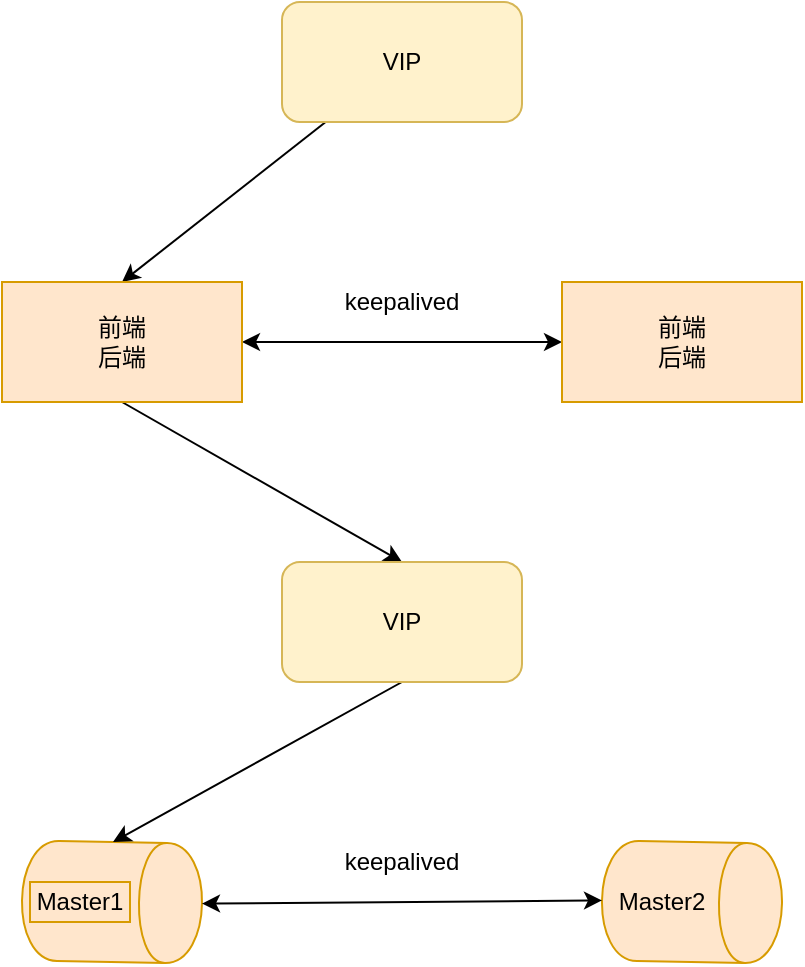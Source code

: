 <mxfile version="10.6.6" type="device"><diagram id="9Qqziap1AoFyOcXnAWk3" name="高可用方案"><mxGraphModel dx="1058" dy="808" grid="1" gridSize="10" guides="1" tooltips="1" connect="1" arrows="1" fold="1" page="1" pageScale="1" pageWidth="827" pageHeight="1169" math="0" shadow="0"><root><mxCell id="0"/><mxCell id="1" parent="0"/><mxCell id="GJXCL2dx4lQyv4wIowBr-14" style="edgeStyle=none;rounded=0;orthogonalLoop=1;jettySize=auto;html=1;entryX=0.5;entryY=0;entryDx=0;entryDy=0;" parent="1" source="GJXCL2dx4lQyv4wIowBr-1" target="GJXCL2dx4lQyv4wIowBr-2" edge="1"><mxGeometry relative="1" as="geometry"/></mxCell><mxCell id="GJXCL2dx4lQyv4wIowBr-1" value="VIP" style="rounded=1;whiteSpace=wrap;html=1;fillColor=#fff2cc;strokeColor=#d6b656;" parent="1" vertex="1"><mxGeometry x="340" y="60" width="120" height="60" as="geometry"/></mxCell><mxCell id="GJXCL2dx4lQyv4wIowBr-15" style="edgeStyle=none;rounded=0;orthogonalLoop=1;jettySize=auto;html=1;exitX=0.5;exitY=1;exitDx=0;exitDy=0;entryX=0.5;entryY=0;entryDx=0;entryDy=0;" parent="1" source="GJXCL2dx4lQyv4wIowBr-2" target="GJXCL2dx4lQyv4wIowBr-13" edge="1"><mxGeometry relative="1" as="geometry"/></mxCell><mxCell id="kfVO7_YRXn2PNPrFf4oF-1" style="edgeStyle=none;rounded=0;orthogonalLoop=1;jettySize=auto;html=1;exitX=1;exitY=0.5;exitDx=0;exitDy=0;entryX=0;entryY=0.5;entryDx=0;entryDy=0;startArrow=classic;startFill=1;endArrow=classic;endFill=1;" parent="1" source="GJXCL2dx4lQyv4wIowBr-2" target="GJXCL2dx4lQyv4wIowBr-3" edge="1"><mxGeometry relative="1" as="geometry"/></mxCell><mxCell id="GJXCL2dx4lQyv4wIowBr-2" value="前端&lt;br&gt;后端&lt;br&gt;" style="rounded=0;whiteSpace=wrap;html=1;fillColor=#ffe6cc;strokeColor=#d79b00;" parent="1" vertex="1"><mxGeometry x="200" y="200" width="120" height="60" as="geometry"/></mxCell><mxCell id="GJXCL2dx4lQyv4wIowBr-3" value="前端&lt;br&gt;后端&lt;br&gt;" style="rounded=0;whiteSpace=wrap;html=1;fillColor=#ffe6cc;strokeColor=#d79b00;" parent="1" vertex="1"><mxGeometry x="480" y="200" width="120" height="60" as="geometry"/></mxCell><mxCell id="GJXCL2dx4lQyv4wIowBr-7" value="" style="shape=cylinder;whiteSpace=wrap;html=1;boundedLbl=1;backgroundOutline=1;rotation=91;fillColor=#ffe6cc;strokeColor=#d79b00;" parent="1" vertex="1"><mxGeometry x="225" y="465" width="60" height="90" as="geometry"/></mxCell><mxCell id="GJXCL2dx4lQyv4wIowBr-9" value="" style="shape=cylinder;whiteSpace=wrap;html=1;boundedLbl=1;backgroundOutline=1;rotation=91;fillColor=#ffe6cc;strokeColor=#d79b00;" parent="1" vertex="1"><mxGeometry x="515" y="465" width="60" height="90" as="geometry"/></mxCell><mxCell id="GJXCL2dx4lQyv4wIowBr-10" value="keepalived" style="text;html=1;strokeColor=none;fillColor=none;align=center;verticalAlign=middle;whiteSpace=wrap;rounded=0;" parent="1" vertex="1"><mxGeometry x="380" y="480" width="40" height="20" as="geometry"/></mxCell><mxCell id="GJXCL2dx4lQyv4wIowBr-16" style="edgeStyle=none;rounded=0;orthogonalLoop=1;jettySize=auto;html=1;exitX=0.5;exitY=1;exitDx=0;exitDy=0;entryX=0;entryY=0.5;entryDx=0;entryDy=0;" parent="1" source="GJXCL2dx4lQyv4wIowBr-13" target="GJXCL2dx4lQyv4wIowBr-7" edge="1"><mxGeometry relative="1" as="geometry"><mxPoint x="260" y="490" as="targetPoint"/></mxGeometry></mxCell><mxCell id="GJXCL2dx4lQyv4wIowBr-13" value="VIP" style="rounded=1;whiteSpace=wrap;html=1;fillColor=#fff2cc;strokeColor=#d6b656;" parent="1" vertex="1"><mxGeometry x="340" y="340" width="120" height="60" as="geometry"/></mxCell><mxCell id="GJXCL2dx4lQyv4wIowBr-17" value="Master1" style="text;html=1;strokeColor=#d79b00;fillColor=#ffe6cc;align=center;verticalAlign=middle;whiteSpace=wrap;rounded=0;" parent="1" vertex="1"><mxGeometry x="214" y="500" width="50" height="20" as="geometry"/></mxCell><mxCell id="GJXCL2dx4lQyv4wIowBr-18" value="Master2" style="text;html=1;strokeColor=none;fillColor=none;align=center;verticalAlign=middle;whiteSpace=wrap;rounded=0;" parent="1" vertex="1"><mxGeometry x="510" y="500" width="40" height="20" as="geometry"/></mxCell><mxCell id="kfVO7_YRXn2PNPrFf4oF-2" value="keepalived" style="text;html=1;strokeColor=none;fillColor=none;align=center;verticalAlign=middle;whiteSpace=wrap;rounded=0;" parent="1" vertex="1"><mxGeometry x="380" y="200" width="40" height="20" as="geometry"/></mxCell><mxCell id="kfVO7_YRXn2PNPrFf4oF-4" value="" style="endArrow=classic;startArrow=classic;html=1;entryX=0.5;entryY=1;entryDx=0;entryDy=0;exitX=0.5;exitY=0;exitDx=0;exitDy=0;" parent="1" source="GJXCL2dx4lQyv4wIowBr-7" target="GJXCL2dx4lQyv4wIowBr-9" edge="1"><mxGeometry width="50" height="50" relative="1" as="geometry"><mxPoint x="360" y="570" as="sourcePoint"/><mxPoint x="410" y="520" as="targetPoint"/></mxGeometry></mxCell></root></mxGraphModel></diagram><diagram id="UMAE5Dxr7307Lp4zOByW" name="haproxy负载均衡"><mxGraphModel dx="1058" dy="1977" grid="1" gridSize="10" guides="1" tooltips="1" connect="1" arrows="1" fold="1" page="1" pageScale="1" pageWidth="827" pageHeight="1169" math="0" shadow="0"><root><mxCell id="xXXr85IP2hp209_jQNFR-0"/><mxCell id="xXXr85IP2hp209_jQNFR-1" parent="xXXr85IP2hp209_jQNFR-0"/><mxCell id="T1FNTEsO5I4BBH4kk6c3-12" style="edgeStyle=none;rounded=0;orthogonalLoop=1;jettySize=auto;html=1;exitX=0.5;exitY=1;exitDx=0;exitDy=0;entryX=0.433;entryY=0.017;entryDx=0;entryDy=0;entryPerimeter=0;startArrow=none;startFill=0;endArrow=classic;endFill=1;" parent="xXXr85IP2hp209_jQNFR-1" source="xXXr85IP2hp209_jQNFR-3" target="xXXr85IP2hp209_jQNFR-27" edge="1"><mxGeometry relative="1" as="geometry"/></mxCell><mxCell id="xXXr85IP2hp209_jQNFR-3" value="VIP" style="rounded=1;whiteSpace=wrap;html=1;fillColor=#fff2cc;strokeColor=#d6b656;" parent="xXXr85IP2hp209_jQNFR-1" vertex="1"><mxGeometry x="337" y="-428" width="120" height="60" as="geometry"/></mxCell><mxCell id="xXXr85IP2hp209_jQNFR-4" style="edgeStyle=none;rounded=0;orthogonalLoop=1;jettySize=auto;html=1;exitX=0.5;exitY=1;exitDx=0;exitDy=0;entryX=0.5;entryY=0;entryDx=0;entryDy=0;" parent="xXXr85IP2hp209_jQNFR-1" source="xXXr85IP2hp209_jQNFR-5" target="xXXr85IP2hp209_jQNFR-14" edge="1"><mxGeometry relative="1" as="geometry"/></mxCell><mxCell id="xXXr85IP2hp209_jQNFR-5" value="后端&lt;br&gt;" style="rounded=0;whiteSpace=wrap;html=1;fillColor=#ffe6cc;strokeColor=#d79b00;" parent="xXXr85IP2hp209_jQNFR-1" vertex="1"><mxGeometry x="192" y="345" width="120" height="60" as="geometry"/></mxCell><mxCell id="xXXr85IP2hp209_jQNFR-42" style="edgeStyle=none;rounded=0;orthogonalLoop=1;jettySize=auto;html=1;exitX=0.5;exitY=1;exitDx=0;exitDy=0;entryX=0.583;entryY=-0.017;entryDx=0;entryDy=0;entryPerimeter=0;startArrow=none;startFill=0;endArrow=classic;endFill=1;" parent="xXXr85IP2hp209_jQNFR-1" source="xXXr85IP2hp209_jQNFR-6" target="xXXr85IP2hp209_jQNFR-14" edge="1"><mxGeometry relative="1" as="geometry"/></mxCell><mxCell id="xXXr85IP2hp209_jQNFR-6" value="后端&lt;br&gt;" style="rounded=0;whiteSpace=wrap;html=1;fillColor=#ffe6cc;strokeColor=#d79b00;" parent="xXXr85IP2hp209_jQNFR-1" vertex="1"><mxGeometry x="481" y="345" width="120" height="60" as="geometry"/></mxCell><mxCell id="xXXr85IP2hp209_jQNFR-8" value="" style="shape=cylinder;whiteSpace=wrap;html=1;boundedLbl=1;backgroundOutline=1;rotation=91;fillColor=#e1d5e7;strokeColor=#9673a6;" parent="xXXr85IP2hp209_jQNFR-1" vertex="1"><mxGeometry x="223" y="588" width="60" height="80" as="geometry"/></mxCell><mxCell id="xXXr85IP2hp209_jQNFR-10" value="" style="shape=cylinder;whiteSpace=wrap;html=1;boundedLbl=1;backgroundOutline=1;rotation=91;fillColor=#e1d5e7;strokeColor=#9673a6;" parent="xXXr85IP2hp209_jQNFR-1" vertex="1"><mxGeometry x="503" y="588" width="60" height="80" as="geometry"/></mxCell><mxCell id="xXXr85IP2hp209_jQNFR-11" value="keepalived" style="text;html=1;strokeColor=none;fillColor=none;align=center;verticalAlign=middle;whiteSpace=wrap;rounded=0;" parent="xXXr85IP2hp209_jQNFR-1" vertex="1"><mxGeometry x="367" y="608" width="40" height="20" as="geometry"/></mxCell><mxCell id="xXXr85IP2hp209_jQNFR-13" style="edgeStyle=none;rounded=0;orthogonalLoop=1;jettySize=auto;html=1;exitX=0.5;exitY=1;exitDx=0;exitDy=0;entryX=-0.019;entryY=0.382;entryDx=0;entryDy=0;entryPerimeter=0;" parent="xXXr85IP2hp209_jQNFR-1" source="xXXr85IP2hp209_jQNFR-14" target="xXXr85IP2hp209_jQNFR-8" edge="1"><mxGeometry relative="1" as="geometry"><mxPoint x="259" y="608" as="targetPoint"/></mxGeometry></mxCell><mxCell id="xXXr85IP2hp209_jQNFR-14" value="VIP" style="rounded=1;whiteSpace=wrap;html=1;fillColor=#fff2cc;strokeColor=#d6b656;" parent="xXXr85IP2hp209_jQNFR-1" vertex="1"><mxGeometry x="339" y="458" width="120" height="60" as="geometry"/></mxCell><mxCell id="xXXr85IP2hp209_jQNFR-15" value="Master1" style="text;html=1;strokeColor=none;fillColor=none;align=center;verticalAlign=middle;whiteSpace=wrap;rounded=0;" parent="xXXr85IP2hp209_jQNFR-1" vertex="1"><mxGeometry x="223" y="618" width="40" height="20" as="geometry"/></mxCell><mxCell id="xXXr85IP2hp209_jQNFR-16" value="Master2" style="text;html=1;strokeColor=none;fillColor=none;align=center;verticalAlign=middle;whiteSpace=wrap;rounded=0;" parent="xXXr85IP2hp209_jQNFR-1" vertex="1"><mxGeometry x="503" y="618" width="40" height="20" as="geometry"/></mxCell><mxCell id="xXXr85IP2hp209_jQNFR-18" value="eureka" style="rounded=1;whiteSpace=wrap;html=1;" parent="xXXr85IP2hp209_jQNFR-1" vertex="1"><mxGeometry x="650" y="190" width="120" height="60" as="geometry"/></mxCell><mxCell id="xXXr85IP2hp209_jQNFR-19" value="eureka" style="rounded=1;whiteSpace=wrap;html=1;" parent="xXXr85IP2hp209_jQNFR-1" vertex="1"><mxGeometry x="10" y="190" width="120" height="60" as="geometry"/></mxCell><mxCell id="xXXr85IP2hp209_jQNFR-22" style="edgeStyle=none;rounded=0;orthogonalLoop=1;jettySize=auto;html=1;exitX=1;exitY=0.5;exitDx=0;exitDy=0;entryX=0;entryY=0.5;entryDx=0;entryDy=0;endArrow=classic;endFill=1;startArrow=classic;startFill=1;" parent="xXXr85IP2hp209_jQNFR-1" source="xXXr85IP2hp209_jQNFR-27" target="xXXr85IP2hp209_jQNFR-28" edge="1"><mxGeometry relative="1" as="geometry"><Array as="points"/></mxGeometry></mxCell><mxCell id="xXXr85IP2hp209_jQNFR-30" style="edgeStyle=none;rounded=0;orthogonalLoop=1;jettySize=auto;html=1;exitX=0.5;exitY=1;exitDx=0;exitDy=0;entryX=0.5;entryY=0;entryDx=0;entryDy=0;startArrow=none;startFill=0;endArrow=classic;endFill=1;" parent="xXXr85IP2hp209_jQNFR-1" source="xXXr85IP2hp209_jQNFR-20" target="xXXr85IP2hp209_jQNFR-5" edge="1"><mxGeometry relative="1" as="geometry"/></mxCell><mxCell id="xXXr85IP2hp209_jQNFR-31" style="edgeStyle=none;rounded=0;orthogonalLoop=1;jettySize=auto;html=1;exitX=0.5;exitY=1;exitDx=0;exitDy=0;entryX=0.5;entryY=0;entryDx=0;entryDy=0;startArrow=none;startFill=0;endArrow=classic;endFill=1;" parent="xXXr85IP2hp209_jQNFR-1" source="xXXr85IP2hp209_jQNFR-20" target="xXXr85IP2hp209_jQNFR-6" edge="1"><mxGeometry relative="1" as="geometry"/></mxCell><mxCell id="xXXr85IP2hp209_jQNFR-20" value="API 网关" style="rounded=1;whiteSpace=wrap;html=1;" parent="xXXr85IP2hp209_jQNFR-1" vertex="1"><mxGeometry x="190" y="190" width="120" height="60" as="geometry"/></mxCell><mxCell id="xXXr85IP2hp209_jQNFR-34" style="edgeStyle=none;rounded=0;orthogonalLoop=1;jettySize=auto;html=1;exitX=0.5;exitY=1;exitDx=0;exitDy=0;entryX=0.5;entryY=0;entryDx=0;entryDy=0;startArrow=none;startFill=0;endArrow=classic;endFill=1;" parent="xXXr85IP2hp209_jQNFR-1" source="xXXr85IP2hp209_jQNFR-21" target="xXXr85IP2hp209_jQNFR-5" edge="1"><mxGeometry relative="1" as="geometry"/></mxCell><mxCell id="xXXr85IP2hp209_jQNFR-35" style="edgeStyle=none;rounded=0;orthogonalLoop=1;jettySize=auto;html=1;entryX=0.5;entryY=0;entryDx=0;entryDy=0;startArrow=none;startFill=0;endArrow=classic;endFill=1;" parent="xXXr85IP2hp209_jQNFR-1" source="xXXr85IP2hp209_jQNFR-21" target="xXXr85IP2hp209_jQNFR-6" edge="1"><mxGeometry relative="1" as="geometry"/></mxCell><mxCell id="xXXr85IP2hp209_jQNFR-21" value="API 网关" style="rounded=1;whiteSpace=wrap;html=1;" parent="xXXr85IP2hp209_jQNFR-1" vertex="1"><mxGeometry x="482" y="190" width="120" height="60" as="geometry"/></mxCell><mxCell id="xXXr85IP2hp209_jQNFR-23" value="keepalived&lt;br&gt;" style="text;html=1;strokeColor=none;fillColor=none;align=center;verticalAlign=middle;whiteSpace=wrap;rounded=0;" parent="xXXr85IP2hp209_jQNFR-1" vertex="1"><mxGeometry x="384.5" y="-299" width="40" height="20" as="geometry"/></mxCell><mxCell id="T1FNTEsO5I4BBH4kk6c3-1" style="edgeStyle=none;rounded=0;orthogonalLoop=1;jettySize=auto;html=1;exitX=0.5;exitY=1;exitDx=0;exitDy=0;entryX=0.575;entryY=-0.017;entryDx=0;entryDy=0;entryPerimeter=0;startArrow=none;startFill=0;endArrow=classic;endFill=1;" parent="xXXr85IP2hp209_jQNFR-1" source="T1FNTEsO5I4BBH4kk6c3-5" target="xXXr85IP2hp209_jQNFR-20" edge="1"><mxGeometry relative="1" as="geometry"/></mxCell><mxCell id="T1FNTEsO5I4BBH4kk6c3-2" style="edgeStyle=none;rounded=0;orthogonalLoop=1;jettySize=auto;html=1;exitX=0.5;exitY=1;exitDx=0;exitDy=0;entryX=0.5;entryY=0;entryDx=0;entryDy=0;startArrow=none;startFill=0;endArrow=classic;endFill=1;" parent="xXXr85IP2hp209_jQNFR-1" source="T1FNTEsO5I4BBH4kk6c3-5" target="xXXr85IP2hp209_jQNFR-21" edge="1"><mxGeometry relative="1" as="geometry"/></mxCell><mxCell id="T1FNTEsO5I4BBH4kk6c3-11" style="edgeStyle=none;rounded=0;orthogonalLoop=1;jettySize=auto;html=1;exitX=0.5;exitY=1;exitDx=0;exitDy=0;entryX=0.5;entryY=0;entryDx=0;entryDy=0;startArrow=none;startFill=0;endArrow=classic;endFill=1;" parent="xXXr85IP2hp209_jQNFR-1" source="xXXr85IP2hp209_jQNFR-27" target="T1FNTEsO5I4BBH4kk6c3-9" edge="1"><mxGeometry relative="1" as="geometry"/></mxCell><mxCell id="xXXr85IP2hp209_jQNFR-27" value="前端页面" style="rounded=1;whiteSpace=wrap;html=1;" parent="xXXr85IP2hp209_jQNFR-1" vertex="1"><mxGeometry x="208" y="-299" width="120" height="60" as="geometry"/></mxCell><mxCell id="xXXr85IP2hp209_jQNFR-28" value="前端页面" style="rounded=1;whiteSpace=wrap;html=1;" parent="xXXr85IP2hp209_jQNFR-1" vertex="1"><mxGeometry x="481" y="-299" width="120" height="60" as="geometry"/></mxCell><mxCell id="T1FNTEsO5I4BBH4kk6c3-0" value="" style="endArrow=classic;startArrow=classic;html=1;exitX=0.5;exitY=0;exitDx=0;exitDy=0;entryX=0.5;entryY=1;entryDx=0;entryDy=0;" parent="xXXr85IP2hp209_jQNFR-1" source="xXXr85IP2hp209_jQNFR-8" target="xXXr85IP2hp209_jQNFR-10" edge="1"><mxGeometry width="50" height="50" relative="1" as="geometry"><mxPoint x="440" y="690" as="sourcePoint"/><mxPoint x="490" y="640" as="targetPoint"/></mxGeometry></mxCell><mxCell id="T1FNTEsO5I4BBH4kk6c3-3" value="redis" style="rounded=1;whiteSpace=wrap;html=1;" parent="xXXr85IP2hp209_jQNFR-1" vertex="1"><mxGeometry x="10" y="345" width="120" height="60" as="geometry"/></mxCell><mxCell id="T1FNTEsO5I4BBH4kk6c3-4" value="redis" style="rounded=1;whiteSpace=wrap;html=1;" parent="xXXr85IP2hp209_jQNFR-1" vertex="1"><mxGeometry x="650" y="340" width="120" height="60" as="geometry"/></mxCell><mxCell id="T1FNTEsO5I4BBH4kk6c3-5" value="Haproxy" style="rounded=1;whiteSpace=wrap;html=1;" parent="xXXr85IP2hp209_jQNFR-1" vertex="1"><mxGeometry x="201" width="120" height="60" as="geometry"/></mxCell><mxCell id="T1FNTEsO5I4BBH4kk6c3-6" value="Haproxy" style="rounded=1;whiteSpace=wrap;html=1;" parent="xXXr85IP2hp209_jQNFR-1" vertex="1"><mxGeometry x="481" width="120" height="60" as="geometry"/></mxCell><mxCell id="T1FNTEsO5I4BBH4kk6c3-7" style="edgeStyle=none;rounded=0;orthogonalLoop=1;jettySize=auto;html=1;entryX=0;entryY=0.5;entryDx=0;entryDy=0;endArrow=classic;endFill=1;startArrow=classic;startFill=1;" parent="xXXr85IP2hp209_jQNFR-1" target="T1FNTEsO5I4BBH4kk6c3-6" edge="1"><mxGeometry relative="1" as="geometry"><mxPoint x="320" y="30" as="sourcePoint"/><mxPoint x="475.5" y="27" as="targetPoint"/><Array as="points"/></mxGeometry></mxCell><mxCell id="T1FNTEsO5I4BBH4kk6c3-8" value="keepalived&lt;br&gt;" style="text;html=1;strokeColor=none;fillColor=none;align=center;verticalAlign=middle;whiteSpace=wrap;rounded=0;" parent="xXXr85IP2hp209_jQNFR-1" vertex="1"><mxGeometry x="378.5" y="10" width="40" height="20" as="geometry"/></mxCell><mxCell id="T1FNTEsO5I4BBH4kk6c3-10" style="edgeStyle=none;rounded=0;orthogonalLoop=1;jettySize=auto;html=1;exitX=0.5;exitY=1;exitDx=0;exitDy=0;entryX=0.5;entryY=0;entryDx=0;entryDy=0;startArrow=none;startFill=0;endArrow=classic;endFill=1;" parent="xXXr85IP2hp209_jQNFR-1" source="T1FNTEsO5I4BBH4kk6c3-9" target="T1FNTEsO5I4BBH4kk6c3-5" edge="1"><mxGeometry relative="1" as="geometry"/></mxCell><mxCell id="T1FNTEsO5I4BBH4kk6c3-9" value="VIP" style="rounded=1;whiteSpace=wrap;html=1;fillColor=#fff2cc;strokeColor=#d6b656;" parent="xXXr85IP2hp209_jQNFR-1" vertex="1"><mxGeometry x="337" y="-141" width="120" height="60" as="geometry"/></mxCell></root></mxGraphModel></diagram><diagram id="p4Pqe8L_fxrPJxCI-QPV" name="nginx负载均衡"><mxGraphModel dx="1058" dy="1977" grid="1" gridSize="10" guides="1" tooltips="1" connect="1" arrows="1" fold="1" page="1" pageScale="1" pageWidth="827" pageHeight="1169" math="0" shadow="0"><root><mxCell id="QeZGUpZMmeGAhgQo4BRq-0"/><mxCell id="QeZGUpZMmeGAhgQo4BRq-1" parent="QeZGUpZMmeGAhgQo4BRq-0"/><mxCell id="BzM8QhCTlHccWZi-o2HI-0" style="edgeStyle=none;rounded=0;orthogonalLoop=1;jettySize=auto;html=1;exitX=0.5;exitY=1;exitDx=0;exitDy=0;entryX=0.433;entryY=0.017;entryDx=0;entryDy=0;entryPerimeter=0;startArrow=none;startFill=0;endArrow=classic;endFill=1;" parent="QeZGUpZMmeGAhgQo4BRq-1" source="BzM8QhCTlHccWZi-o2HI-1" target="BzM8QhCTlHccWZi-o2HI-26" edge="1"><mxGeometry relative="1" as="geometry"/></mxCell><mxCell id="BzM8QhCTlHccWZi-o2HI-1" value="VIP" style="rounded=1;whiteSpace=wrap;html=1;fillColor=#fff2cc;strokeColor=#d6b656;" parent="QeZGUpZMmeGAhgQo4BRq-1" vertex="1"><mxGeometry x="331.5" y="-130" width="120" height="60" as="geometry"/></mxCell><mxCell id="BzM8QhCTlHccWZi-o2HI-2" style="edgeStyle=none;rounded=0;orthogonalLoop=1;jettySize=auto;html=1;exitX=0.5;exitY=1;exitDx=0;exitDy=0;entryX=0.5;entryY=0;entryDx=0;entryDy=0;" parent="QeZGUpZMmeGAhgQo4BRq-1" source="BzM8QhCTlHccWZi-o2HI-3" target="BzM8QhCTlHccWZi-o2HI-10" edge="1"><mxGeometry relative="1" as="geometry"/></mxCell><mxCell id="-ZtAH2B8znwevIMnljii-1" style="edgeStyle=orthogonalEdgeStyle;rounded=0;orthogonalLoop=1;jettySize=auto;html=1;exitX=0;exitY=0.5;exitDx=0;exitDy=0;entryX=1;entryY=0.5;entryDx=0;entryDy=0;" edge="1" parent="QeZGUpZMmeGAhgQo4BRq-1" source="BzM8QhCTlHccWZi-o2HI-3" target="-ZtAH2B8znwevIMnljii-0"><mxGeometry relative="1" as="geometry"/></mxCell><mxCell id="-ZtAH2B8znwevIMnljii-2" value="Feign" style="text;html=1;resizable=0;points=[];align=center;verticalAlign=middle;labelBackgroundColor=#ffffff;" vertex="1" connectable="0" parent="-ZtAH2B8znwevIMnljii-1"><mxGeometry x="0.12" y="-1" relative="1" as="geometry"><mxPoint as="offset"/></mxGeometry></mxCell><mxCell id="BzM8QhCTlHccWZi-o2HI-3" value="后端&lt;br&gt;" style="rounded=0;whiteSpace=wrap;html=1;fillColor=#ffe6cc;strokeColor=#d79b00;" parent="QeZGUpZMmeGAhgQo4BRq-1" vertex="1"><mxGeometry x="192" y="345" width="120" height="60" as="geometry"/></mxCell><mxCell id="BzM8QhCTlHccWZi-o2HI-4" style="edgeStyle=none;rounded=0;orthogonalLoop=1;jettySize=auto;html=1;exitX=0.5;exitY=1;exitDx=0;exitDy=0;entryX=0.583;entryY=-0.017;entryDx=0;entryDy=0;entryPerimeter=0;startArrow=none;startFill=0;endArrow=classic;endFill=1;" parent="QeZGUpZMmeGAhgQo4BRq-1" source="BzM8QhCTlHccWZi-o2HI-5" target="BzM8QhCTlHccWZi-o2HI-10" edge="1"><mxGeometry relative="1" as="geometry"/></mxCell><mxCell id="-ZtAH2B8znwevIMnljii-4" style="edgeStyle=orthogonalEdgeStyle;rounded=0;orthogonalLoop=1;jettySize=auto;html=1;exitX=1;exitY=0.5;exitDx=0;exitDy=0;entryX=0;entryY=0.5;entryDx=0;entryDy=0;" edge="1" parent="QeZGUpZMmeGAhgQo4BRq-1" source="BzM8QhCTlHccWZi-o2HI-5" target="-ZtAH2B8znwevIMnljii-3"><mxGeometry relative="1" as="geometry"/></mxCell><mxCell id="-ZtAH2B8znwevIMnljii-5" value="Feign" style="text;html=1;resizable=0;points=[];align=center;verticalAlign=middle;labelBackgroundColor=#ffffff;" vertex="1" connectable="0" parent="-ZtAH2B8znwevIMnljii-4"><mxGeometry x="0.21" y="2" relative="1" as="geometry"><mxPoint x="2" y="-8" as="offset"/></mxGeometry></mxCell><mxCell id="BzM8QhCTlHccWZi-o2HI-5" value="后端&lt;br&gt;" style="rounded=0;whiteSpace=wrap;html=1;fillColor=#ffe6cc;strokeColor=#d79b00;" parent="QeZGUpZMmeGAhgQo4BRq-1" vertex="1"><mxGeometry x="481" y="345" width="120" height="60" as="geometry"/></mxCell><mxCell id="BzM8QhCTlHccWZi-o2HI-6" value="" style="shape=cylinder;whiteSpace=wrap;html=1;boundedLbl=1;backgroundOutline=1;rotation=91;fillColor=#e1d5e7;strokeColor=#9673a6;" parent="QeZGUpZMmeGAhgQo4BRq-1" vertex="1"><mxGeometry x="223" y="588" width="60" height="80" as="geometry"/></mxCell><mxCell id="BzM8QhCTlHccWZi-o2HI-7" value="" style="shape=cylinder;whiteSpace=wrap;html=1;boundedLbl=1;backgroundOutline=1;rotation=91;fillColor=#e1d5e7;strokeColor=#9673a6;" parent="QeZGUpZMmeGAhgQo4BRq-1" vertex="1"><mxGeometry x="503" y="588" width="60" height="80" as="geometry"/></mxCell><mxCell id="BzM8QhCTlHccWZi-o2HI-8" value="keepalived" style="text;html=1;strokeColor=none;fillColor=none;align=center;verticalAlign=middle;whiteSpace=wrap;rounded=0;" parent="QeZGUpZMmeGAhgQo4BRq-1" vertex="1"><mxGeometry x="367" y="608" width="40" height="20" as="geometry"/></mxCell><mxCell id="BzM8QhCTlHccWZi-o2HI-9" style="edgeStyle=none;rounded=0;orthogonalLoop=1;jettySize=auto;html=1;exitX=0.5;exitY=1;exitDx=0;exitDy=0;entryX=-0.019;entryY=0.382;entryDx=0;entryDy=0;entryPerimeter=0;" parent="QeZGUpZMmeGAhgQo4BRq-1" source="BzM8QhCTlHccWZi-o2HI-10" target="BzM8QhCTlHccWZi-o2HI-6" edge="1"><mxGeometry relative="1" as="geometry"><mxPoint x="259" y="608" as="targetPoint"/></mxGeometry></mxCell><mxCell id="BzM8QhCTlHccWZi-o2HI-10" value="VIP" style="rounded=1;whiteSpace=wrap;html=1;fillColor=#fff2cc;strokeColor=#d6b656;" parent="QeZGUpZMmeGAhgQo4BRq-1" vertex="1"><mxGeometry x="339" y="458" width="120" height="60" as="geometry"/></mxCell><mxCell id="BzM8QhCTlHccWZi-o2HI-11" value="Master1" style="text;html=1;strokeColor=none;fillColor=none;align=center;verticalAlign=middle;whiteSpace=wrap;rounded=0;" parent="QeZGUpZMmeGAhgQo4BRq-1" vertex="1"><mxGeometry x="223" y="618" width="40" height="20" as="geometry"/></mxCell><mxCell id="BzM8QhCTlHccWZi-o2HI-12" value="Master2" style="text;html=1;strokeColor=none;fillColor=none;align=center;verticalAlign=middle;whiteSpace=wrap;rounded=0;" parent="QeZGUpZMmeGAhgQo4BRq-1" vertex="1"><mxGeometry x="503" y="618" width="40" height="20" as="geometry"/></mxCell><mxCell id="BzM8QhCTlHccWZi-o2HI-13" value="eureka" style="rounded=1;whiteSpace=wrap;html=1;" parent="QeZGUpZMmeGAhgQo4BRq-1" vertex="1"><mxGeometry x="650" y="190" width="120" height="60" as="geometry"/></mxCell><mxCell id="BzM8QhCTlHccWZi-o2HI-14" value="eureka" style="rounded=1;whiteSpace=wrap;html=1;" parent="QeZGUpZMmeGAhgQo4BRq-1" vertex="1"><mxGeometry x="10" y="190" width="120" height="60" as="geometry"/></mxCell><mxCell id="BzM8QhCTlHccWZi-o2HI-15" style="edgeStyle=none;rounded=0;orthogonalLoop=1;jettySize=auto;html=1;exitX=1;exitY=0.5;exitDx=0;exitDy=0;entryX=0;entryY=0.5;entryDx=0;entryDy=0;endArrow=classic;endFill=1;startArrow=classic;startFill=1;" parent="QeZGUpZMmeGAhgQo4BRq-1" source="BzM8QhCTlHccWZi-o2HI-26" target="BzM8QhCTlHccWZi-o2HI-27" edge="1"><mxGeometry relative="1" as="geometry"><Array as="points"/></mxGeometry></mxCell><mxCell id="BzM8QhCTlHccWZi-o2HI-16" style="edgeStyle=none;rounded=0;orthogonalLoop=1;jettySize=auto;html=1;exitX=0.5;exitY=1;exitDx=0;exitDy=0;entryX=0.5;entryY=0;entryDx=0;entryDy=0;startArrow=none;startFill=0;endArrow=classic;endFill=1;" parent="QeZGUpZMmeGAhgQo4BRq-1" source="BzM8QhCTlHccWZi-o2HI-18" target="BzM8QhCTlHccWZi-o2HI-3" edge="1"><mxGeometry relative="1" as="geometry"/></mxCell><mxCell id="BzM8QhCTlHccWZi-o2HI-17" style="edgeStyle=none;rounded=0;orthogonalLoop=1;jettySize=auto;html=1;exitX=0.5;exitY=1;exitDx=0;exitDy=0;entryX=0.5;entryY=0;entryDx=0;entryDy=0;startArrow=none;startFill=0;endArrow=classic;endFill=1;" parent="QeZGUpZMmeGAhgQo4BRq-1" source="BzM8QhCTlHccWZi-o2HI-18" target="BzM8QhCTlHccWZi-o2HI-5" edge="1"><mxGeometry relative="1" as="geometry"/></mxCell><mxCell id="BzM8QhCTlHccWZi-o2HI-18" value="API 网关" style="rounded=1;whiteSpace=wrap;html=1;" parent="QeZGUpZMmeGAhgQo4BRq-1" vertex="1"><mxGeometry x="190" y="190" width="120" height="60" as="geometry"/></mxCell><mxCell id="BzM8QhCTlHccWZi-o2HI-19" style="edgeStyle=none;rounded=0;orthogonalLoop=1;jettySize=auto;html=1;exitX=0.5;exitY=1;exitDx=0;exitDy=0;entryX=0.5;entryY=0;entryDx=0;entryDy=0;startArrow=none;startFill=0;endArrow=classic;endFill=1;" parent="QeZGUpZMmeGAhgQo4BRq-1" source="BzM8QhCTlHccWZi-o2HI-21" target="BzM8QhCTlHccWZi-o2HI-3" edge="1"><mxGeometry relative="1" as="geometry"/></mxCell><mxCell id="BzM8QhCTlHccWZi-o2HI-20" style="edgeStyle=none;rounded=0;orthogonalLoop=1;jettySize=auto;html=1;entryX=0.5;entryY=0;entryDx=0;entryDy=0;startArrow=none;startFill=0;endArrow=classic;endFill=1;" parent="QeZGUpZMmeGAhgQo4BRq-1" source="BzM8QhCTlHccWZi-o2HI-21" target="BzM8QhCTlHccWZi-o2HI-5" edge="1"><mxGeometry relative="1" as="geometry"/></mxCell><mxCell id="BzM8QhCTlHccWZi-o2HI-21" value="API 网关" style="rounded=1;whiteSpace=wrap;html=1;" parent="QeZGUpZMmeGAhgQo4BRq-1" vertex="1"><mxGeometry x="482" y="190" width="120" height="60" as="geometry"/></mxCell><mxCell id="BzM8QhCTlHccWZi-o2HI-22" value="keepalived&lt;br&gt;" style="text;html=1;strokeColor=none;fillColor=none;align=center;verticalAlign=middle;whiteSpace=wrap;rounded=0;" parent="QeZGUpZMmeGAhgQo4BRq-1" vertex="1"><mxGeometry x="379" y="-1" width="40" height="20" as="geometry"/></mxCell><mxCell id="BzM8QhCTlHccWZi-o2HI-23" style="edgeStyle=none;rounded=0;orthogonalLoop=1;jettySize=auto;html=1;exitX=0.5;exitY=1;exitDx=0;exitDy=0;entryX=0.575;entryY=-0.017;entryDx=0;entryDy=0;entryPerimeter=0;startArrow=none;startFill=0;endArrow=classic;endFill=1;" parent="QeZGUpZMmeGAhgQo4BRq-1" target="BzM8QhCTlHccWZi-o2HI-18" edge="1"><mxGeometry relative="1" as="geometry"><mxPoint x="261" y="60" as="sourcePoint"/></mxGeometry></mxCell><mxCell id="BzM8QhCTlHccWZi-o2HI-24" style="edgeStyle=none;rounded=0;orthogonalLoop=1;jettySize=auto;html=1;exitX=0.5;exitY=1;exitDx=0;exitDy=0;entryX=0.5;entryY=0;entryDx=0;entryDy=0;startArrow=none;startFill=0;endArrow=classic;endFill=1;" parent="QeZGUpZMmeGAhgQo4BRq-1" target="BzM8QhCTlHccWZi-o2HI-21" edge="1"><mxGeometry relative="1" as="geometry"><mxPoint x="261" y="60" as="sourcePoint"/></mxGeometry></mxCell><mxCell id="BzM8QhCTlHccWZi-o2HI-26" value="nginx&lt;br&gt;&lt;br&gt;前端页面" style="rounded=1;whiteSpace=wrap;html=1;" parent="QeZGUpZMmeGAhgQo4BRq-1" vertex="1"><mxGeometry x="202.5" y="-1" width="120" height="60" as="geometry"/></mxCell><mxCell id="BzM8QhCTlHccWZi-o2HI-27" value="nginx&lt;br&gt;&lt;br&gt;前端页面" style="rounded=1;whiteSpace=wrap;html=1;" parent="QeZGUpZMmeGAhgQo4BRq-1" vertex="1"><mxGeometry x="475.5" y="-1" width="120" height="60" as="geometry"/></mxCell><mxCell id="BzM8QhCTlHccWZi-o2HI-28" value="" style="endArrow=classic;startArrow=classic;html=1;exitX=0.5;exitY=0;exitDx=0;exitDy=0;entryX=0.5;entryY=1;entryDx=0;entryDy=0;" parent="QeZGUpZMmeGAhgQo4BRq-1" source="BzM8QhCTlHccWZi-o2HI-6" target="BzM8QhCTlHccWZi-o2HI-7" edge="1"><mxGeometry width="50" height="50" relative="1" as="geometry"><mxPoint x="440" y="690" as="sourcePoint"/><mxPoint x="490" y="640" as="targetPoint"/></mxGeometry></mxCell><mxCell id="BzM8QhCTlHccWZi-o2HI-29" value="redis" style="rounded=1;whiteSpace=wrap;html=1;" parent="QeZGUpZMmeGAhgQo4BRq-1" vertex="1"><mxGeometry x="10" y="345" width="120" height="60" as="geometry"/></mxCell><mxCell id="BzM8QhCTlHccWZi-o2HI-30" value="redis" style="rounded=1;whiteSpace=wrap;html=1;" parent="QeZGUpZMmeGAhgQo4BRq-1" vertex="1"><mxGeometry x="650" y="340" width="120" height="60" as="geometry"/></mxCell><mxCell id="-ZtAH2B8znwevIMnljii-0" value="其他后端服务" style="rounded=1;whiteSpace=wrap;html=1;fillColor=#fff2cc;strokeColor=#d6b656;" vertex="1" parent="QeZGUpZMmeGAhgQo4BRq-1"><mxGeometry x="10" y="458" width="120" height="60" as="geometry"/></mxCell><mxCell id="-ZtAH2B8znwevIMnljii-3" value="其他后端服务" style="rounded=1;whiteSpace=wrap;html=1;fillColor=#fff2cc;strokeColor=#d6b656;" vertex="1" parent="QeZGUpZMmeGAhgQo4BRq-1"><mxGeometry x="650" y="458" width="120" height="60" as="geometry"/></mxCell></root></mxGraphModel></diagram><diagram id="tuOsJZXiRcqQ16O-99QX" name="数据库高可靠读写分离"><mxGraphModel dx="1058" dy="808" grid="1" gridSize="10" guides="1" tooltips="1" connect="1" arrows="1" fold="1" page="1" pageScale="1" pageWidth="827" pageHeight="1169" math="0" shadow="0"><root><mxCell id="nQBPZL-b-jrpqj4zk1q3-0"/><mxCell id="nQBPZL-b-jrpqj4zk1q3-1" parent="nQBPZL-b-jrpqj4zk1q3-0"/><mxCell id="nQBPZL-b-jrpqj4zk1q3-2" style="edgeStyle=none;rounded=0;orthogonalLoop=1;jettySize=auto;html=1;exitX=1;exitY=0.5;exitDx=0;exitDy=0;entryX=0;entryY=0.5;entryDx=0;entryDy=0;" parent="nQBPZL-b-jrpqj4zk1q3-1" source="nQBPZL-b-jrpqj4zk1q3-3" target="nQBPZL-b-jrpqj4zk1q3-8" edge="1"><mxGeometry relative="1" as="geometry"/></mxCell><mxCell id="nQBPZL-b-jrpqj4zk1q3-3" value="service" style="rounded=1;whiteSpace=wrap;html=1;fillColor=#fff2cc;strokeColor=#d6b656;" parent="nQBPZL-b-jrpqj4zk1q3-1" vertex="1"><mxGeometry x="240" y="92" width="120" height="60" as="geometry"/></mxCell><mxCell id="nQBPZL-b-jrpqj4zk1q3-4" style="edgeStyle=none;rounded=0;orthogonalLoop=1;jettySize=auto;html=1;exitX=1;exitY=0.5;exitDx=0;exitDy=0;entryX=0;entryY=0.625;entryDx=0;entryDy=0;entryPerimeter=0;" parent="nQBPZL-b-jrpqj4zk1q3-1" source="nQBPZL-b-jrpqj4zk1q3-6" target="nQBPZL-b-jrpqj4zk1q3-8" edge="1"><mxGeometry relative="1" as="geometry"/></mxCell><mxCell id="nQBPZL-b-jrpqj4zk1q3-5" value="write" style="text;html=1;resizable=0;points=[];align=center;verticalAlign=middle;labelBackgroundColor=#ffffff;" parent="nQBPZL-b-jrpqj4zk1q3-4" vertex="1" connectable="0"><mxGeometry x="-0.18" y="2" relative="1" as="geometry"><mxPoint y="1" as="offset"/></mxGeometry></mxCell><mxCell id="nQBPZL-b-jrpqj4zk1q3-6" value="service" style="rounded=1;whiteSpace=wrap;html=1;fillColor=#fff2cc;strokeColor=#d6b656;" parent="nQBPZL-b-jrpqj4zk1q3-1" vertex="1"><mxGeometry x="240" y="285" width="120" height="60" as="geometry"/></mxCell><mxCell id="nQBPZL-b-jrpqj4zk1q3-7" value="" style="rounded=0;whiteSpace=wrap;html=1;fillColor=none;" parent="nQBPZL-b-jrpqj4zk1q3-1" vertex="1"><mxGeometry x="530" y="60" width="120" height="360" as="geometry"/></mxCell><mxCell id="nQBPZL-b-jrpqj4zk1q3-8" value="master" style="shape=cylinder;whiteSpace=wrap;html=1;boundedLbl=1;backgroundOutline=1;fillColor=#ffe6cc;strokeColor=#d79b00;" parent="nQBPZL-b-jrpqj4zk1q3-1" vertex="1"><mxGeometry x="560" y="80" width="60" height="80" as="geometry"/></mxCell><mxCell id="nQBPZL-b-jrpqj4zk1q3-9" style="edgeStyle=none;rounded=0;orthogonalLoop=1;jettySize=auto;html=1;exitX=0;exitY=0.5;exitDx=0;exitDy=0;entryX=1;entryY=0.5;entryDx=0;entryDy=0;" parent="nQBPZL-b-jrpqj4zk1q3-1" source="nQBPZL-b-jrpqj4zk1q3-12" target="nQBPZL-b-jrpqj4zk1q3-6" edge="1"><mxGeometry relative="1" as="geometry"/></mxCell><mxCell id="nQBPZL-b-jrpqj4zk1q3-10" style="edgeStyle=none;rounded=0;orthogonalLoop=1;jettySize=auto;html=1;exitX=0;exitY=0.3;exitDx=0;exitDy=0;entryX=1;entryY=0.75;entryDx=0;entryDy=0;" parent="nQBPZL-b-jrpqj4zk1q3-1" source="nQBPZL-b-jrpqj4zk1q3-12" target="nQBPZL-b-jrpqj4zk1q3-3" edge="1"><mxGeometry relative="1" as="geometry"/></mxCell><mxCell id="nQBPZL-b-jrpqj4zk1q3-11" value="read" style="text;html=1;resizable=0;points=[];align=center;verticalAlign=middle;labelBackgroundColor=#ffffff;" parent="nQBPZL-b-jrpqj4zk1q3-10" vertex="1" connectable="0"><mxGeometry x="-0.246" y="-3" relative="1" as="geometry"><mxPoint as="offset"/></mxGeometry></mxCell><mxCell id="nQBPZL-b-jrpqj4zk1q3-12" value="slave" style="shape=cylinder;whiteSpace=wrap;html=1;boundedLbl=1;backgroundOutline=1;fillColor=#ffe6cc;strokeColor=#d79b00;" parent="nQBPZL-b-jrpqj4zk1q3-1" vertex="1"><mxGeometry x="560" y="280" width="60" height="80" as="geometry"/></mxCell><mxCell id="nQBPZL-b-jrpqj4zk1q3-13" value="write" style="text;html=1;resizable=0;points=[];autosize=1;align=left;verticalAlign=top;spacingTop=-4;" parent="nQBPZL-b-jrpqj4zk1q3-1" vertex="1"><mxGeometry x="441" y="142" width="40" height="20" as="geometry"/></mxCell><mxCell id="nQBPZL-b-jrpqj4zk1q3-14" value="read" style="text;html=1;resizable=0;points=[];autosize=1;align=left;verticalAlign=top;spacingTop=-4;" parent="nQBPZL-b-jrpqj4zk1q3-1" vertex="1"><mxGeometry x="443" y="311" width="40" height="20" as="geometry"/></mxCell></root></mxGraphModel></diagram><diagram id="PBrxe6nRGYP6xCjg_BDE" name="数据库高可靠"><mxGraphModel dx="1394" dy="824" grid="1" gridSize="10" guides="1" tooltips="1" connect="1" arrows="1" fold="1" page="1" pageScale="1" pageWidth="827" pageHeight="1169" math="0" shadow="0"><root><mxCell id="YjeTziVmHIDWejkSx9Ho-0"/><mxCell id="YjeTziVmHIDWejkSx9Ho-1" parent="YjeTziVmHIDWejkSx9Ho-0"/><mxCell id="oOaVxEPII0sStZtDQGsK-0" style="edgeStyle=none;rounded=0;orthogonalLoop=1;jettySize=auto;html=1;exitX=1;exitY=0.5;exitDx=0;exitDy=0;entryX=0;entryY=0.5;entryDx=0;entryDy=0;" edge="1" parent="YjeTziVmHIDWejkSx9Ho-1" source="oOaVxEPII0sStZtDQGsK-1" target="oOaVxEPII0sStZtDQGsK-7"><mxGeometry relative="1" as="geometry"/></mxCell><mxCell id="oOaVxEPII0sStZtDQGsK-1" value="service" style="rounded=1;whiteSpace=wrap;html=1;fillColor=#fff2cc;strokeColor=#d6b656;" vertex="1" parent="YjeTziVmHIDWejkSx9Ho-1"><mxGeometry x="240" y="92" width="120" height="60" as="geometry"/></mxCell><mxCell id="oOaVxEPII0sStZtDQGsK-2" style="edgeStyle=none;rounded=0;orthogonalLoop=1;jettySize=auto;html=1;exitX=1;exitY=0.5;exitDx=0;exitDy=0;entryX=0;entryY=0.625;entryDx=0;entryDy=0;entryPerimeter=0;" edge="1" parent="YjeTziVmHIDWejkSx9Ho-1" source="oOaVxEPII0sStZtDQGsK-4" target="oOaVxEPII0sStZtDQGsK-7"><mxGeometry relative="1" as="geometry"/></mxCell><mxCell id="oOaVxEPII0sStZtDQGsK-3" value="write" style="text;html=1;resizable=0;points=[];align=center;verticalAlign=middle;labelBackgroundColor=#ffffff;" vertex="1" connectable="0" parent="oOaVxEPII0sStZtDQGsK-2"><mxGeometry x="-0.18" y="2" relative="1" as="geometry"><mxPoint y="1" as="offset"/></mxGeometry></mxCell><mxCell id="oOaVxEPII0sStZtDQGsK-4" value="service" style="rounded=1;whiteSpace=wrap;html=1;fillColor=#fff2cc;strokeColor=#d6b656;" vertex="1" parent="YjeTziVmHIDWejkSx9Ho-1"><mxGeometry x="240" y="285" width="120" height="60" as="geometry"/></mxCell><mxCell id="oOaVxEPII0sStZtDQGsK-5" value="" style="rounded=0;whiteSpace=wrap;html=1;fillColor=none;" vertex="1" parent="YjeTziVmHIDWejkSx9Ho-1"><mxGeometry x="530" y="60" width="120" height="360" as="geometry"/></mxCell><mxCell id="oOaVxEPII0sStZtDQGsK-6" style="edgeStyle=none;rounded=0;orthogonalLoop=1;jettySize=auto;html=1;exitX=0.5;exitY=1;exitDx=0;exitDy=0;" edge="1" parent="YjeTziVmHIDWejkSx9Ho-1" source="oOaVxEPII0sStZtDQGsK-7" target="oOaVxEPII0sStZtDQGsK-8"><mxGeometry relative="1" as="geometry"><Array as="points"/></mxGeometry></mxCell><mxCell id="oOaVxEPII0sStZtDQGsK-7" value="master" style="shape=cylinder;whiteSpace=wrap;html=1;boundedLbl=1;backgroundOutline=1;fillColor=#ffe6cc;strokeColor=#d79b00;" vertex="1" parent="YjeTziVmHIDWejkSx9Ho-1"><mxGeometry x="560" y="80" width="60" height="80" as="geometry"/></mxCell><mxCell id="oOaVxEPII0sStZtDQGsK-8" value="slave" style="shape=cylinder;whiteSpace=wrap;html=1;boundedLbl=1;backgroundOutline=1;fillColor=#ffe6cc;strokeColor=#d79b00;" vertex="1" parent="YjeTziVmHIDWejkSx9Ho-1"><mxGeometry x="560" y="280" width="60" height="80" as="geometry"/></mxCell><mxCell id="oOaVxEPII0sStZtDQGsK-9" value="write" style="text;html=1;resizable=0;points=[];autosize=1;align=left;verticalAlign=top;spacingTop=-4;" vertex="1" parent="YjeTziVmHIDWejkSx9Ho-1"><mxGeometry x="441" y="142" width="40" height="20" as="geometry"/></mxCell></root></mxGraphModel></diagram><diagram id="WB_WzEFXgi-0289ox8Qr" name="Page-6"><mxGraphModel dx="1394" dy="824" grid="1" gridSize="10" guides="1" tooltips="1" connect="1" arrows="1" fold="1" page="1" pageScale="1" pageWidth="827" pageHeight="1169" math="0" shadow="0"><root><mxCell id="Ct9U0ZH6h4Lsy0j62UrX-0"/><mxCell id="Ct9U0ZH6h4Lsy0j62UrX-1" parent="Ct9U0ZH6h4Lsy0j62UrX-0"/><mxCell id="Ct9U0ZH6h4Lsy0j62UrX-4" style="edgeStyle=orthogonalEdgeStyle;rounded=0;orthogonalLoop=1;jettySize=auto;html=1;exitX=1;exitY=0.25;exitDx=0;exitDy=0;entryX=0;entryY=0.25;entryDx=0;entryDy=0;" edge="1" parent="Ct9U0ZH6h4Lsy0j62UrX-1" source="Ct9U0ZH6h4Lsy0j62UrX-2" target="Ct9U0ZH6h4Lsy0j62UrX-3"><mxGeometry relative="1" as="geometry"/></mxCell><mxCell id="Ct9U0ZH6h4Lsy0j62UrX-2" value="Eureka-server1" style="rounded=1;whiteSpace=wrap;html=1;fillColor=#ffe6cc;strokeColor=#d79b00;" vertex="1" parent="Ct9U0ZH6h4Lsy0j62UrX-1"><mxGeometry x="200" y="320" width="120" height="60" as="geometry"/></mxCell><mxCell id="Ct9U0ZH6h4Lsy0j62UrX-5" style="edgeStyle=orthogonalEdgeStyle;rounded=0;orthogonalLoop=1;jettySize=auto;html=1;exitX=0;exitY=0.75;exitDx=0;exitDy=0;entryX=1;entryY=0.75;entryDx=0;entryDy=0;" edge="1" parent="Ct9U0ZH6h4Lsy0j62UrX-1" source="Ct9U0ZH6h4Lsy0j62UrX-3" target="Ct9U0ZH6h4Lsy0j62UrX-2"><mxGeometry relative="1" as="geometry"/></mxCell><mxCell id="Ct9U0ZH6h4Lsy0j62UrX-3" value="Eureka-server2" style="rounded=1;whiteSpace=wrap;html=1;fillColor=#ffe6cc;strokeColor=#d79b00;" vertex="1" parent="Ct9U0ZH6h4Lsy0j62UrX-1"><mxGeometry x="520" y="320" width="120" height="60" as="geometry"/></mxCell></root></mxGraphModel></diagram></mxfile>